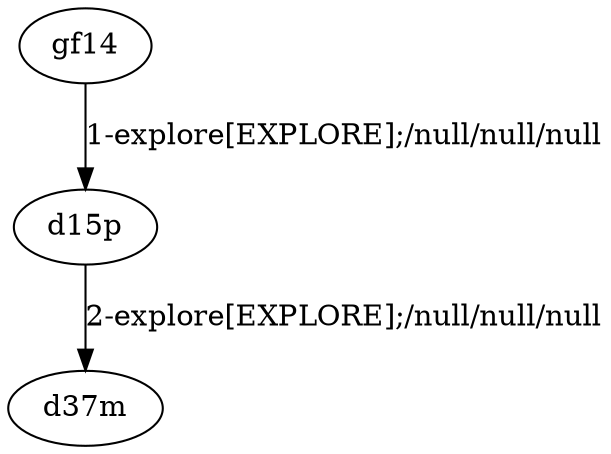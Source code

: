 # Total number of goals covered by this test: 1
# d15p --> d37m

digraph g {
"gf14" -> "d15p" [label = "1-explore[EXPLORE];/null/null/null"];
"d15p" -> "d37m" [label = "2-explore[EXPLORE];/null/null/null"];
}